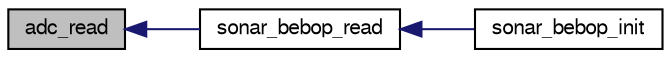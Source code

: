 digraph "adc_read"
{
  edge [fontname="FreeSans",fontsize="10",labelfontname="FreeSans",labelfontsize="10"];
  node [fontname="FreeSans",fontsize="10",shape=record];
  rankdir="LR";
  Node1 [label="adc_read",height=0.2,width=0.4,color="black", fillcolor="grey75", style="filled", fontcolor="black"];
  Node1 -> Node2 [dir="back",color="midnightblue",fontsize="10",style="solid",fontname="FreeSans"];
  Node2 [label="sonar_bebop_read",height=0.2,width=0.4,color="black", fillcolor="white", style="filled",URL="$sonar__bebop_8c.html#a523295c3c567273e2db300652a282f1f",tooltip="sonar_bebop_read Read ADC value to update sonar measurement "];
  Node2 -> Node3 [dir="back",color="midnightblue",fontsize="10",style="solid",fontname="FreeSans"];
  Node3 [label="sonar_bebop_init",height=0.2,width=0.4,color="black", fillcolor="white", style="filled",URL="$sonar__bebop_8h.html#a23dcc242803b0762d120696ddd57e98f"];
}
